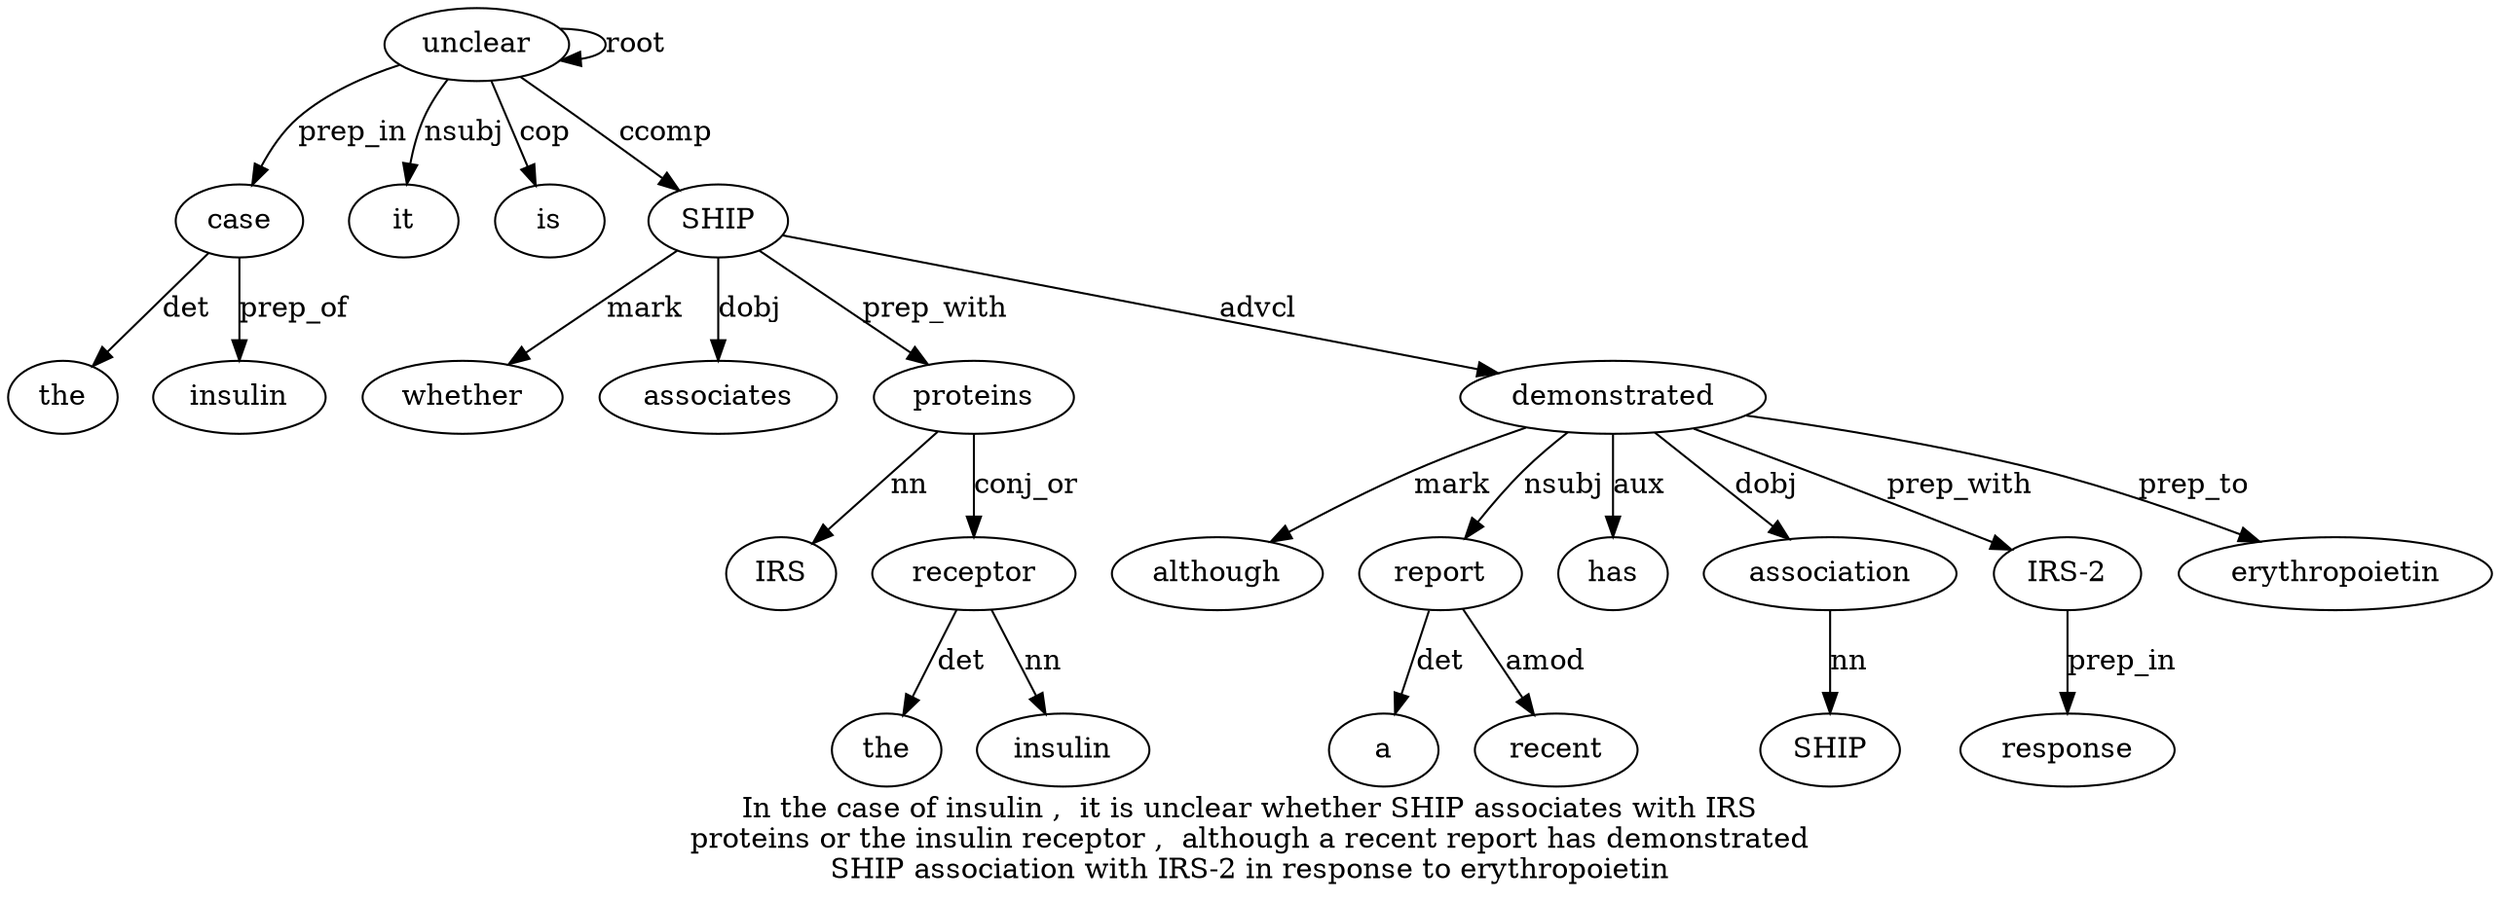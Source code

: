 digraph "In the case of insulin ,  it is unclear whether SHIP associates with IRS proteins or the insulin receptor ,  although a recent report has demonstrated SHIP association with IRS-2 in response to erythropoietin" {
label="In the case of insulin ,  it is unclear whether SHIP associates with IRS
proteins or the insulin receptor ,  although a recent report has demonstrated
SHIP association with IRS-2 in response to erythropoietin";
case3 [style=filled, fillcolor=white, label=case];
the2 [style=filled, fillcolor=white, label=the];
case3 -> the2  [label=det];
unclear9 [style=filled, fillcolor=white, label=unclear];
unclear9 -> case3  [label=prep_in];
insulin5 [style=filled, fillcolor=white, label=insulin];
case3 -> insulin5  [label=prep_of];
it7 [style=filled, fillcolor=white, label=it];
unclear9 -> it7  [label=nsubj];
is8 [style=filled, fillcolor=white, label=is];
unclear9 -> is8  [label=cop];
unclear9 -> unclear9  [label=root];
SHIP11 [style=filled, fillcolor=white, label=SHIP];
whether10 [style=filled, fillcolor=white, label=whether];
SHIP11 -> whether10  [label=mark];
unclear9 -> SHIP11  [label=ccomp];
associates12 [style=filled, fillcolor=white, label=associates];
SHIP11 -> associates12  [label=dobj];
proteins15 [style=filled, fillcolor=white, label=proteins];
IRS14 [style=filled, fillcolor=white, label=IRS];
proteins15 -> IRS14  [label=nn];
SHIP11 -> proteins15  [label=prep_with];
receptor19 [style=filled, fillcolor=white, label=receptor];
the17 [style=filled, fillcolor=white, label=the];
receptor19 -> the17  [label=det];
insulin18 [style=filled, fillcolor=white, label=insulin];
receptor19 -> insulin18  [label=nn];
proteins15 -> receptor19  [label=conj_or];
demonstrated26 [style=filled, fillcolor=white, label=demonstrated];
although21 [style=filled, fillcolor=white, label=although];
demonstrated26 -> although21  [label=mark];
report24 [style=filled, fillcolor=white, label=report];
a22 [style=filled, fillcolor=white, label=a];
report24 -> a22  [label=det];
recent23 [style=filled, fillcolor=white, label=recent];
report24 -> recent23  [label=amod];
demonstrated26 -> report24  [label=nsubj];
has25 [style=filled, fillcolor=white, label=has];
demonstrated26 -> has25  [label=aux];
SHIP11 -> demonstrated26  [label=advcl];
association28 [style=filled, fillcolor=white, label=association];
SHIP27 [style=filled, fillcolor=white, label=SHIP];
association28 -> SHIP27  [label=nn];
demonstrated26 -> association28  [label=dobj];
"IRS-230" [style=filled, fillcolor=white, label="IRS-2"];
demonstrated26 -> "IRS-230"  [label=prep_with];
response32 [style=filled, fillcolor=white, label=response];
"IRS-230" -> response32  [label=prep_in];
erythropoietin34 [style=filled, fillcolor=white, label=erythropoietin];
demonstrated26 -> erythropoietin34  [label=prep_to];
}
